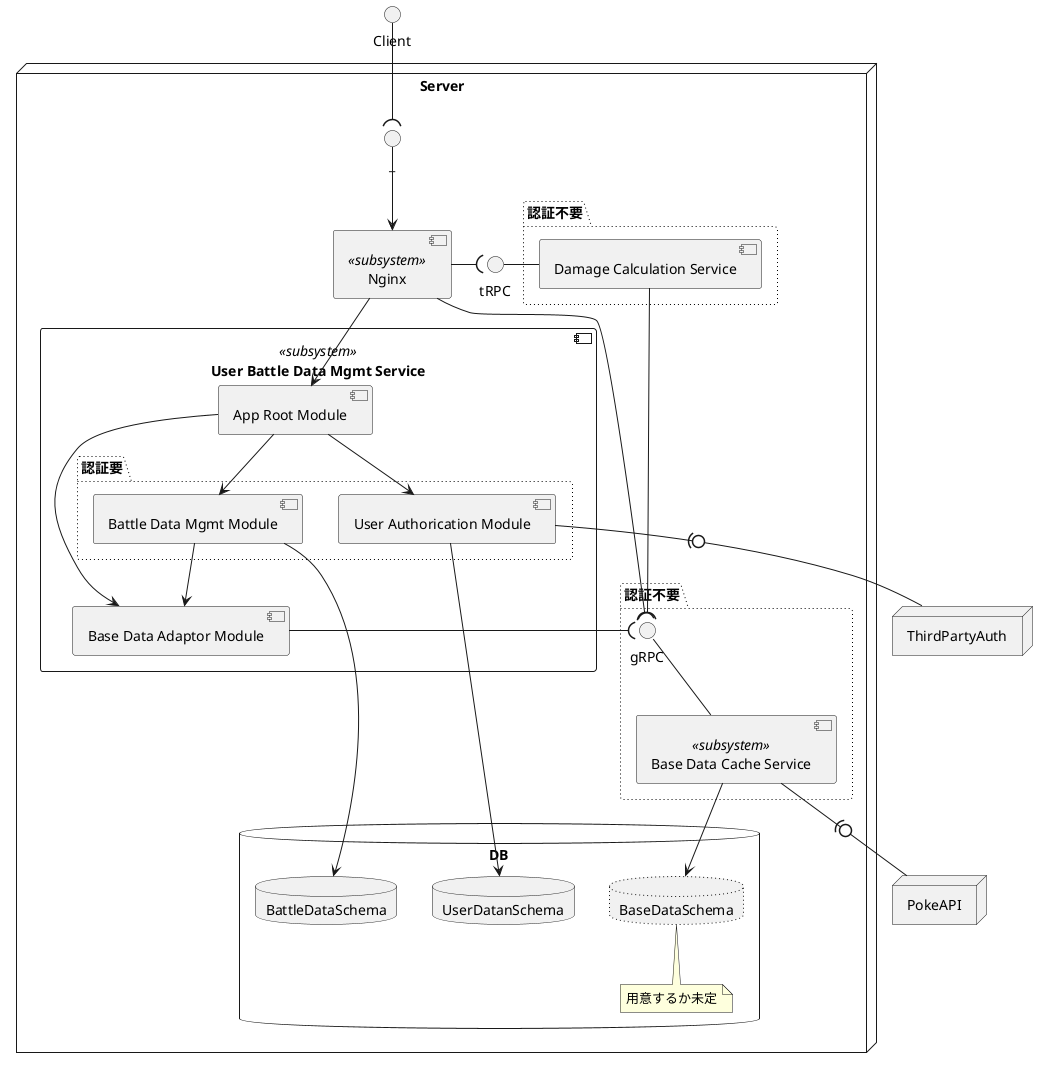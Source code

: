 @startuml

node Server {
    interface _ as ServerEntrance
    component "Nginx" as ApiGateway << subsystem >> 
    ServerEntrance --> ApiGateway

    component "User Battle Data Mgmt Service" as UserBattleServ << subsystem >> {
        component "App Root Module" as AppRootModule 
        
        package 認証要 #line.dotted; {
            component "Battle Data Mgmt Module" as BattleMgmtModule
            component "User Authorication Module" as AuthModule
            AppRootModule --> BattleMgmtModule
            AppRootModule -> AuthModule
        }

        component "Base Data Adaptor Module" as BaseDataAdaptorModule
        BattleMgmtModule --> BaseDataAdaptorModule
    }
    ApiGateway --> AppRootModule

    interface tRPC as tRPCDamageServ
    package 認証不要 as nonAuth1 #line.dotted; {
        component "Damage Calculation Service" as DamangeCalcModule
    }
    tRPCDamageServ - DamangeCalcModule
    ApiGateway -( tRPCDamageServ

    package 認証不要 as nonAuth2 #line.dotted; {
        component "Base Data Cache Service" as CacheServ << subsystem >>
        interface gRPC as gRPCCacheServ
        gRPCCacheServ -- CacheServ
    }
    BaseDataAdaptorModule -( gRPCCacheServ
    ApiGateway -( gRPCCacheServ
    AppRootModule --> BaseDataAdaptorModule
    DamangeCalcModule ---( gRPCCacheServ

    database DB {
        database BaseDataSchema #line.dotted;
        database UserDatanSchema
        database BattleDataSchema

        note bottom of BaseDataSchema
            用意するか未定
        end note
    }
    CacheServ --> BaseDataSchema
    AuthModule --> UserDatanSchema
    BattleMgmtModule --> BattleDataSchema

}


Client --( ServerEntrance

CacheServ -(0- PokeAPI
AuthModule -(0- ThirdPartyAuth

node PokeAPI {
}

node "Third Party Auth API" as ThirdPartyAuth {
}

@enduml